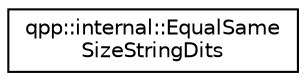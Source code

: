 digraph "Graphical Class Hierarchy"
{
  edge [fontname="Helvetica",fontsize="10",labelfontname="Helvetica",labelfontsize="10"];
  node [fontname="Helvetica",fontsize="10",shape=record];
  rankdir="LR";
  Node0 [label="qpp::internal::EqualSame\lSizeStringDits",height=0.2,width=0.4,color="black", fillcolor="white", style="filled",URL="$structqpp_1_1internal_1_1_equal_same_size_string_dits.html",tooltip="Functor for comparing strings of numbers of equal sizes in lexicographical order. Establishes a stric..."];
}
